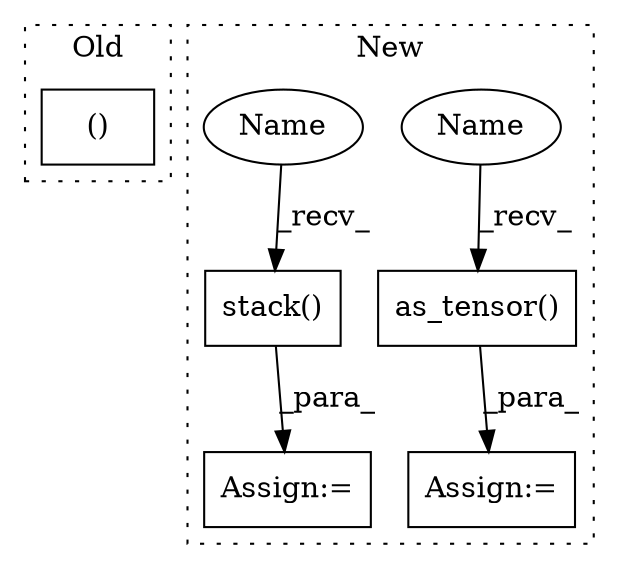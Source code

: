 digraph G {
subgraph cluster0 {
1 [label="()" a="54" s="1443" l="8" shape="box"];
label = "Old";
style="dotted";
}
subgraph cluster1 {
2 [label="as_tensor()" a="75" s="1621,1642" l="16,1" shape="box"];
3 [label="Assign:=" a="68" s="1616" l="4" shape="box"];
4 [label="stack()" a="75" s="1714,1730" l="12,1" shape="box"];
5 [label="Assign:=" a="68" s="1711" l="3" shape="box"];
6 [label="Name" a="87" s="1621" l="5" shape="ellipse"];
7 [label="Name" a="87" s="1714" l="5" shape="ellipse"];
label = "New";
style="dotted";
}
2 -> 3 [label="_para_"];
4 -> 5 [label="_para_"];
6 -> 2 [label="_recv_"];
7 -> 4 [label="_recv_"];
}